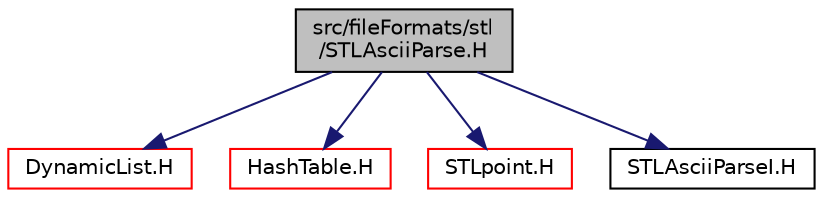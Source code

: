 digraph "src/fileFormats/stl/STLAsciiParse.H"
{
  bgcolor="transparent";
  edge [fontname="Helvetica",fontsize="10",labelfontname="Helvetica",labelfontsize="10"];
  node [fontname="Helvetica",fontsize="10",shape=record];
  Node1 [label="src/fileFormats/stl\l/STLAsciiParse.H",height=0.2,width=0.4,color="black", fillcolor="grey75", style="filled" fontcolor="black"];
  Node1 -> Node2 [color="midnightblue",fontsize="10",style="solid",fontname="Helvetica"];
  Node2 [label="DynamicList.H",height=0.2,width=0.4,color="red",URL="$DynamicList_8H.html"];
  Node1 -> Node3 [color="midnightblue",fontsize="10",style="solid",fontname="Helvetica"];
  Node3 [label="HashTable.H",height=0.2,width=0.4,color="red",URL="$HashTable_8H.html"];
  Node1 -> Node4 [color="midnightblue",fontsize="10",style="solid",fontname="Helvetica"];
  Node4 [label="STLpoint.H",height=0.2,width=0.4,color="red",URL="$STLpoint_8H.html"];
  Node1 -> Node5 [color="midnightblue",fontsize="10",style="solid",fontname="Helvetica"];
  Node5 [label="STLAsciiParseI.H",height=0.2,width=0.4,color="black",URL="$STLAsciiParseI_8H.html"];
}
